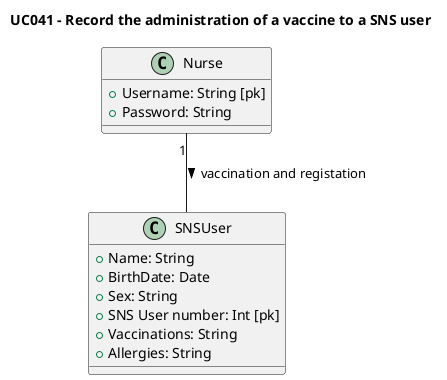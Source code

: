@startuml
skinparam monochrome false
skinparam shadowing false

title UC041 - Record the administration of a vaccine to a SNS user

class Nurse {
    +Username: String [pk]
    +Password: String
}

class SNSUser {
    +Name: String
    +BirthDate: Date
    +Sex: String
    +SNS User number: Int [pk]
    +Vaccinations: String
    +Allergies: String
}



' Relationships
Nurse "1" -- SNSUser : vaccination and registation >


@enduml